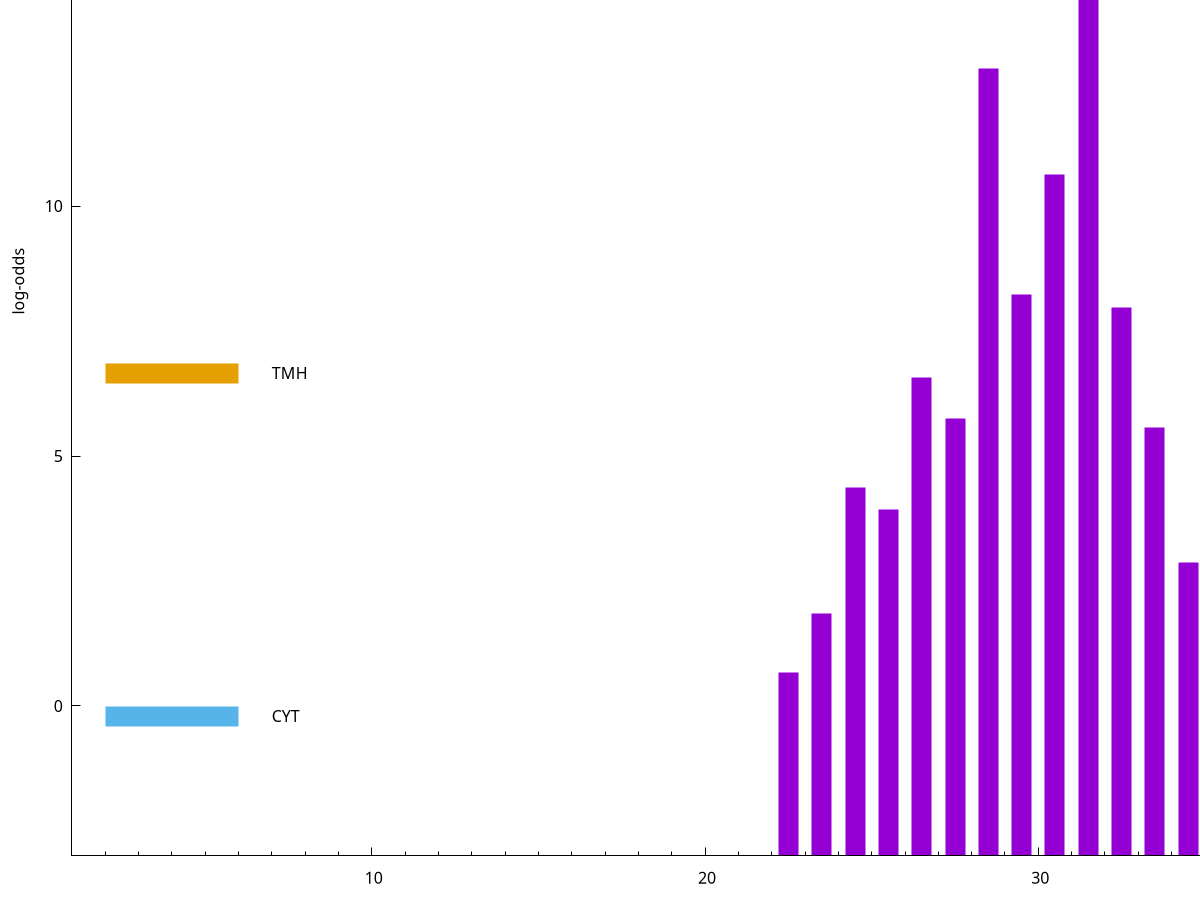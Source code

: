 set title "LipoP predictions for SRR5666573.gff"
set size 2., 1.4
set xrange [1:70] 
set mxtics 10
set yrange [-3:20]
set y2range [0:23]
set ylabel "log-odds"
set term postscript eps color solid "Helvetica" 30
set output "SRR5666573.gff11.eps"
set arrow from 2,15.7306 to 6,15.7306 nohead lt 1 lw 20
set label "SpI" at 7,15.7306
set arrow from 2,6.65896 to 6,6.65896 nohead lt 4 lw 20
set label "TMH" at 7,6.65896
set arrow from 2,-0.200913 to 6,-0.200913 nohead lt 3 lw 20
set label "CYT" at 7,-0.200913
set arrow from 2,15.7306 to 6,15.7306 nohead lt 1 lw 20
set label "SpI" at 7,15.7306
# NOTE: The scores below are the log-odds scores with the threshold
# NOTE: subtracted (a hack to make gnuplot make the histogram all
# NOTE: look nice).
plot "-" axes x1y2 title "" with impulses lt 1 lw 20
31.500000 18.458700
28.500000 15.758800
30.500000 13.623800
29.500000 11.240050
32.500000 10.969410
26.500000 9.573020
27.500000 8.747660
33.500000 8.573760
36.500000 7.569020
24.500000 7.362440
25.500000 6.926350
34.500000 5.874040
35.500000 5.832830
23.500000 4.858540
22.500000 3.671716
40.500000 0.065190
e
exit
